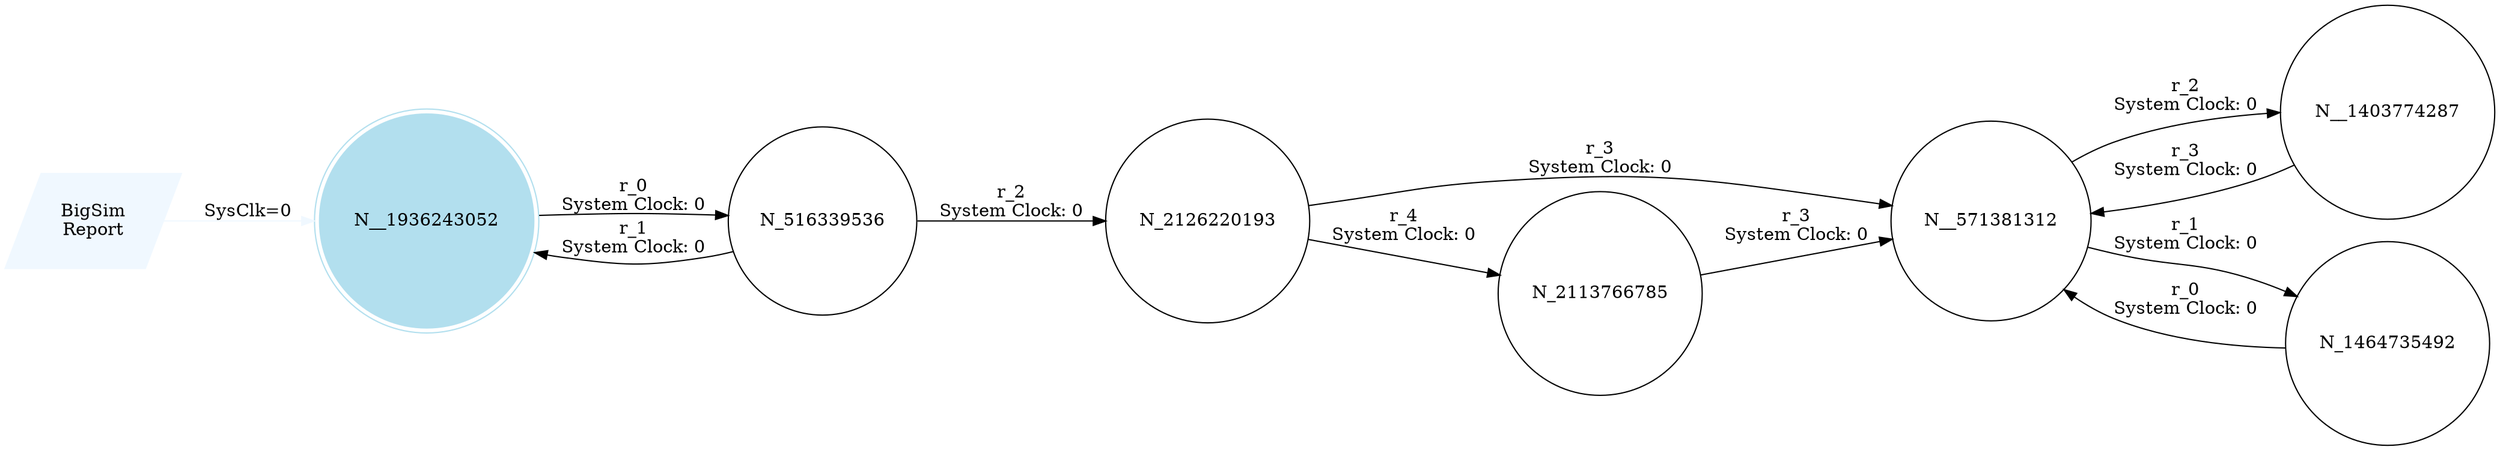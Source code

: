 digraph reaction_graph {
   rankdir=LR;
   Node [shape = circle];
   BigSim_Report [shape = parallelogram color = aliceblue style=filled label="BigSim
Report"];
BigSim_Report -> N__1936243052[color = aliceblue label = "SysClk=0"];
 N__1936243052
 [shape=circle, color=lightblue2, style=filled];
N__1936243052[ shape = doublecircle, color=lightblue2, style=filled, label="N__1936243052"];
 N__1936243052 -> N_516339536[ label = "r_0
System Clock: 0"];
N__1403774287[ label="N__1403774287"];
 N__1403774287 -> N__571381312[ label = "r_3
System Clock: 0"];
N_1464735492[ label="N_1464735492"];
 N_1464735492 -> N__571381312[ label = "r_0
System Clock: 0"];
N_2126220193[ label="N_2126220193"];
 N_2126220193 -> N_2113766785[ label = "r_4
System Clock: 0"];
 N_2126220193 -> N__571381312[ label = "r_3
System Clock: 0"];
N_2113766785[ label="N_2113766785"];
 N_2113766785 -> N__571381312[ label = "r_3
System Clock: 0"];
N__571381312[ label="N__571381312"];
 N__571381312 -> N__1403774287[ label = "r_2
System Clock: 0"];
 N__571381312 -> N_1464735492[ label = "r_1
System Clock: 0"];
N_516339536[ label="N_516339536"];
 N_516339536 -> N__1936243052[ label = "r_1
System Clock: 0"];
 N_516339536 -> N_2126220193[ label = "r_2
System Clock: 0"];
}
